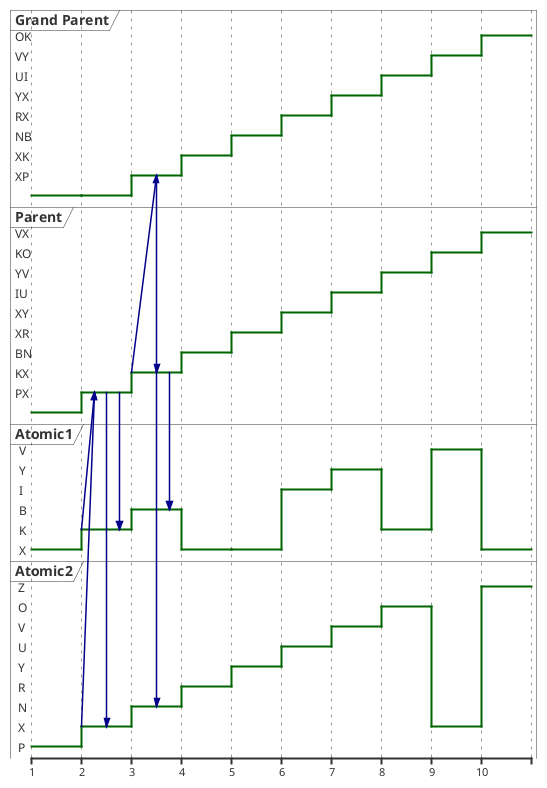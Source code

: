 @startuml
robust "Grand Parent" as GPMS
robust "Parent" as PMS
robust "Atomic1" as Atomic1
robust "Atomic2" as Atomic2


@1
Atomic1 is X
PMS is ""
GPMS is ""
Atomic2 is P
PMS is ""
GPMS is ""

@2
Atomic1 is K
PMS is PX
GPMS is ""
Atomic2 is X
PMS is PX
GPMS is ""

Atomic1 -> PMS@2.25
Atomic2 -> PMS@2.25

PMS@2.5 -> Atomic2@2.5
PMS@2.75 -> Atomic1@2.75

@3
Atomic1 is B
PMS is KX
GPMS is XP
Atomic2 is N
PMS is KX
GPMS is XP

PMS -> GPMS@3.5
GPMS@3.5 -> PMS@3.5

PMS@3.5 -> Atomic2@3.5
PMS@3.75 -> Atomic1@3.75

@4
Atomic1 is X
PMS is BN
GPMS is XK
Atomic2 is R
PMS is BN
GPMS is XK

@5
Atomic1 is X
PMS is XR
GPMS is NB
Atomic2 is Y
PMS is XR
GPMS is NB

@6
Atomic1 is I
PMS is XY
GPMS is RX
Atomic2 is U
PMS is XY
GPMS is RX

@7
Atomic1 is Y
PMS is IU
GPMS is YX
Atomic2 is V
PMS is IU
GPMS is YX

@8
Atomic1 is K
PMS is YV
GPMS is UI
Atomic2 is O
PMS is YV
GPMS is UI

@9
Atomic1 is V
PMS is KO
GPMS is VY
Atomic2 is X
PMS is KO
GPMS is VY

@10
Atomic1 is X
PMS is VX
GPMS is OK
Atomic2 is Z
PMS is VX
GPMS is OK

@enduml
